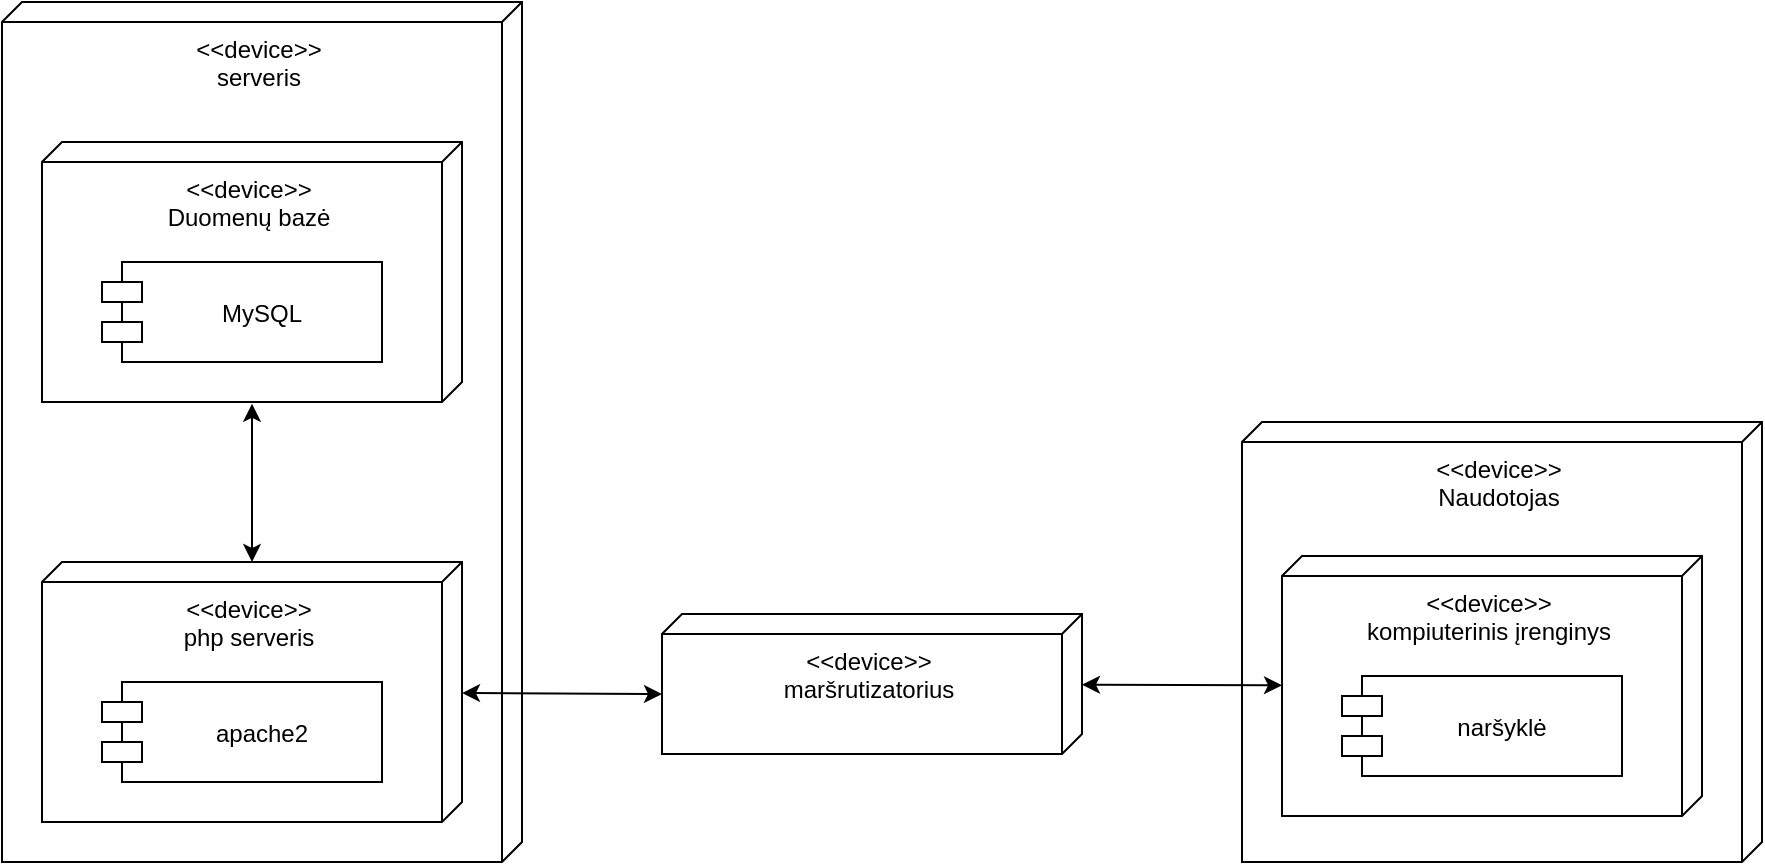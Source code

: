 <mxfile>
    <diagram id="GD7tqIMT2kq8bYzvoAEr" name="Page-1">
        <mxGraphModel dx="982" dy="765" grid="1" gridSize="10" guides="1" tooltips="1" connect="1" arrows="1" fold="1" page="1" pageScale="1" pageWidth="850" pageHeight="1100" math="0" shadow="0">
            <root>
                <mxCell id="0"/>
                <mxCell id="1" parent="0"/>
                <mxCell id="2" value="&amp;lt;&amp;lt;device&amp;gt;&amp;gt;&lt;br&gt;serveris" style="verticalAlign=top;align=center;shape=cube;size=10;direction=south;fontStyle=0;html=1;boundedLbl=1;spacingLeft=5;container=0;" vertex="1" parent="1">
                    <mxGeometry x="100" y="180" width="260" height="430" as="geometry"/>
                </mxCell>
                <mxCell id="10" value="&amp;lt;&amp;lt;device&amp;gt;&amp;gt;&lt;br&gt;maršrutizatorius" style="verticalAlign=top;align=center;shape=cube;size=10;direction=south;fontStyle=0;html=1;boundedLbl=1;spacingLeft=5;container=0;" vertex="1" parent="1">
                    <mxGeometry x="430" y="486" width="210" height="70" as="geometry"/>
                </mxCell>
                <mxCell id="11" value="" style="group" vertex="1" connectable="0" parent="1">
                    <mxGeometry x="120" y="460" width="210" height="130" as="geometry"/>
                </mxCell>
                <mxCell id="8" value="&amp;lt;&amp;lt;device&amp;gt;&amp;gt;&lt;br&gt;php serveris" style="verticalAlign=top;align=center;shape=cube;size=10;direction=south;fontStyle=0;html=1;boundedLbl=1;spacingLeft=5;container=0;" vertex="1" parent="11">
                    <mxGeometry width="210" height="130" as="geometry"/>
                </mxCell>
                <mxCell id="9" value="apache2" style="shape=module;align=left;spacingLeft=20;align=center;verticalAlign=middle;" vertex="1" parent="11">
                    <mxGeometry x="30" y="60" width="140" height="50" as="geometry"/>
                </mxCell>
                <mxCell id="12" value="" style="group" vertex="1" connectable="0" parent="1">
                    <mxGeometry x="120" y="250" width="210" height="130" as="geometry"/>
                </mxCell>
                <mxCell id="5" value="&amp;lt;&amp;lt;device&amp;gt;&amp;gt;&lt;br&gt;Duomenų bazė" style="verticalAlign=top;align=center;shape=cube;size=10;direction=south;fontStyle=0;html=1;boundedLbl=1;spacingLeft=5;container=0;" vertex="1" parent="12">
                    <mxGeometry width="210" height="130" as="geometry"/>
                </mxCell>
                <mxCell id="7" value="MySQL" style="shape=module;align=left;spacingLeft=20;align=center;verticalAlign=middle;" vertex="1" parent="12">
                    <mxGeometry x="30" y="60" width="140" height="50" as="geometry"/>
                </mxCell>
                <mxCell id="13" value="" style="edgeStyle=none;html=1;entryX=1.007;entryY=0.5;entryDx=0;entryDy=0;entryPerimeter=0;startArrow=classic;startFill=1;" edge="1" parent="1" source="8" target="5">
                    <mxGeometry relative="1" as="geometry"/>
                </mxCell>
                <mxCell id="14" style="edgeStyle=none;html=1;entryX=0;entryY=0;entryDx=40;entryDy=210;entryPerimeter=0;startArrow=classic;startFill=1;" edge="1" parent="1" source="8" target="10">
                    <mxGeometry relative="1" as="geometry"/>
                </mxCell>
                <mxCell id="15" value="&amp;lt;&amp;lt;device&amp;gt;&amp;gt;&lt;br&gt;Naudotojas" style="verticalAlign=top;align=center;shape=cube;size=10;direction=south;fontStyle=0;html=1;boundedLbl=1;spacingLeft=5;container=0;" vertex="1" parent="1">
                    <mxGeometry x="720" y="390" width="260" height="220" as="geometry"/>
                </mxCell>
                <mxCell id="16" value="" style="group" vertex="1" connectable="0" parent="1">
                    <mxGeometry x="745" y="297" width="210" height="130" as="geometry"/>
                </mxCell>
                <mxCell id="23" value="" style="group" vertex="1" connectable="0" parent="16">
                    <mxGeometry x="-5" y="160" width="210" height="130" as="geometry"/>
                </mxCell>
                <mxCell id="17" value="&amp;lt;&amp;lt;device&amp;gt;&amp;gt;&lt;br&gt;kompiuterinis įrenginys" style="verticalAlign=top;align=center;shape=cube;size=10;direction=south;fontStyle=0;html=1;boundedLbl=1;spacingLeft=5;container=0;" vertex="1" parent="23">
                    <mxGeometry width="210" height="130" as="geometry"/>
                </mxCell>
                <mxCell id="18" value="naršyklė" style="shape=module;align=left;spacingLeft=20;align=center;verticalAlign=middle;" vertex="1" parent="23">
                    <mxGeometry x="30" y="60" width="140" height="50" as="geometry"/>
                </mxCell>
                <mxCell id="24" value="" style="edgeStyle=none;html=1;startArrow=classic;startFill=1;" edge="1" parent="1" source="10" target="17">
                    <mxGeometry relative="1" as="geometry"/>
                </mxCell>
            </root>
        </mxGraphModel>
    </diagram>
</mxfile>